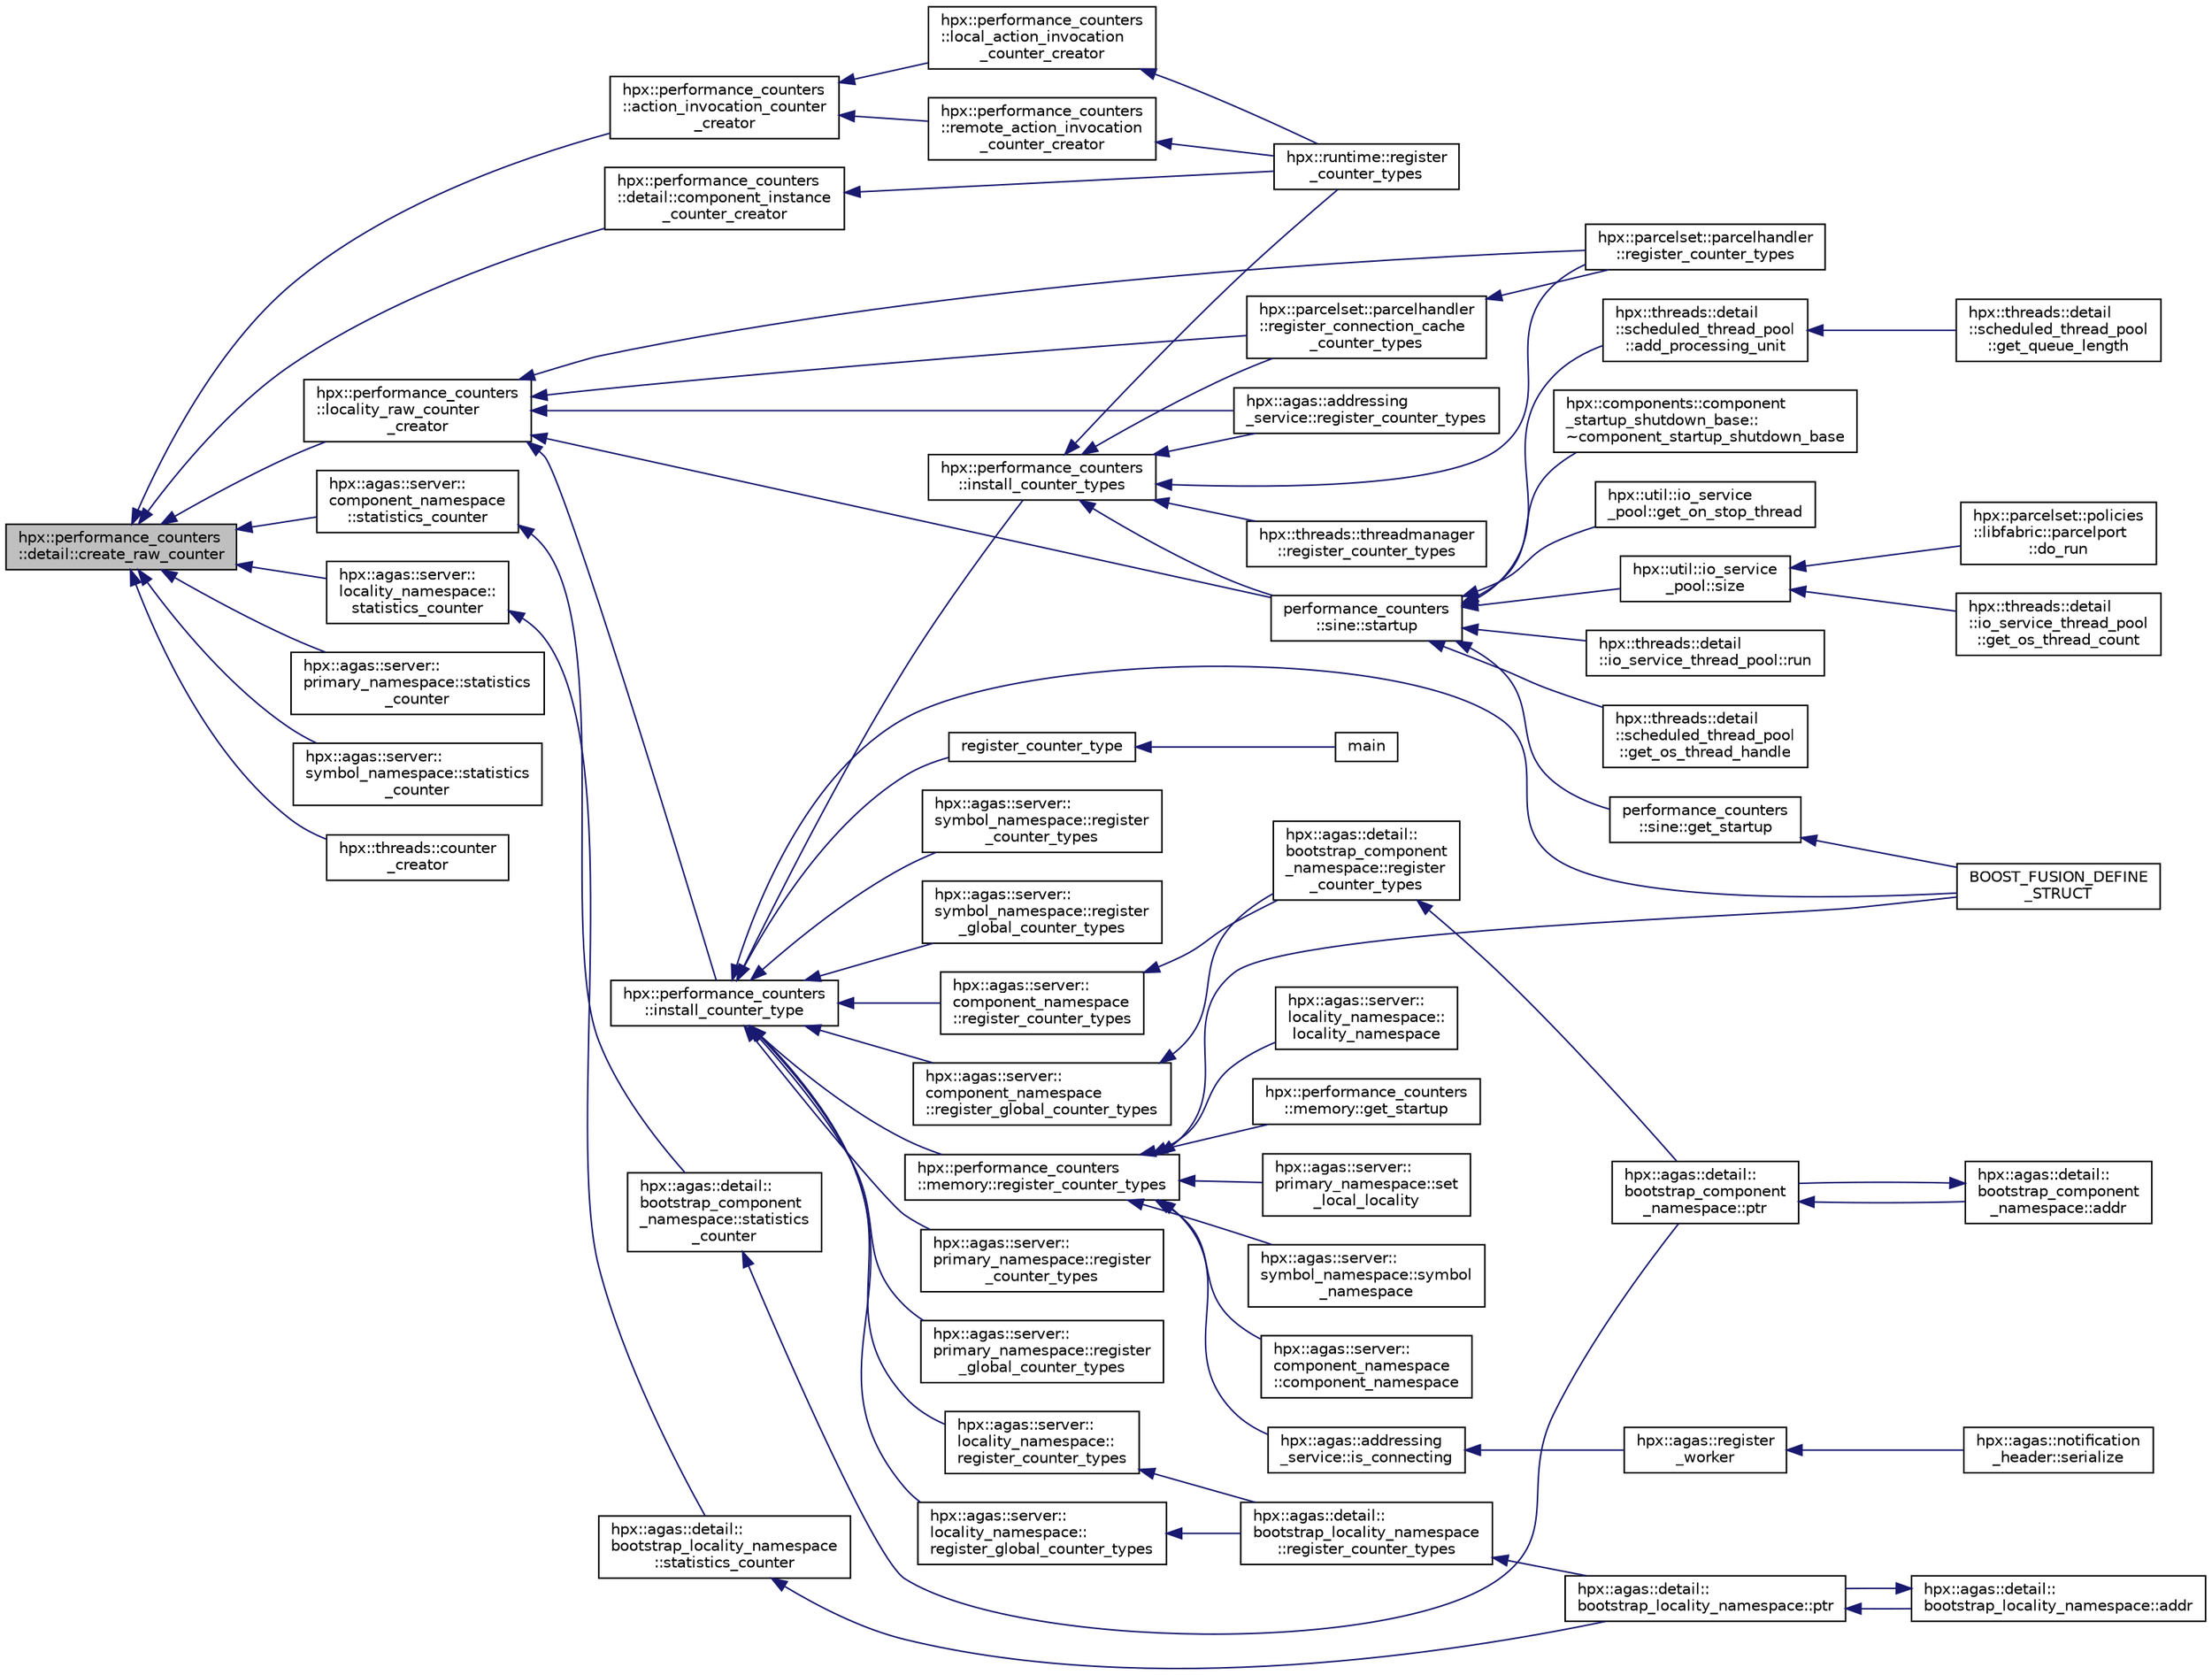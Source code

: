 digraph "hpx::performance_counters::detail::create_raw_counter"
{
  edge [fontname="Helvetica",fontsize="10",labelfontname="Helvetica",labelfontsize="10"];
  node [fontname="Helvetica",fontsize="10",shape=record];
  rankdir="LR";
  Node41 [label="hpx::performance_counters\l::detail::create_raw_counter",height=0.2,width=0.4,color="black", fillcolor="grey75", style="filled", fontcolor="black"];
  Node41 -> Node42 [dir="back",color="midnightblue",fontsize="10",style="solid",fontname="Helvetica"];
  Node42 [label="hpx::performance_counters\l::action_invocation_counter\l_creator",height=0.2,width=0.4,color="black", fillcolor="white", style="filled",URL="$d0/d36/namespacehpx_1_1performance__counters.html#a49e69eaa91ae03e48a497e1a55734537"];
  Node42 -> Node43 [dir="back",color="midnightblue",fontsize="10",style="solid",fontname="Helvetica"];
  Node43 [label="hpx::performance_counters\l::local_action_invocation\l_counter_creator",height=0.2,width=0.4,color="black", fillcolor="white", style="filled",URL="$d0/d36/namespacehpx_1_1performance__counters.html#aca8b517a2de4c0183065370b3241f345"];
  Node43 -> Node44 [dir="back",color="midnightblue",fontsize="10",style="solid",fontname="Helvetica"];
  Node44 [label="hpx::runtime::register\l_counter_types",height=0.2,width=0.4,color="black", fillcolor="white", style="filled",URL="$d0/d7b/classhpx_1_1runtime.html#ad04cc0d74dd608aedf3824c8b067eea9",tooltip="Install all performance counters related to this runtime instance. "];
  Node42 -> Node45 [dir="back",color="midnightblue",fontsize="10",style="solid",fontname="Helvetica"];
  Node45 [label="hpx::performance_counters\l::remote_action_invocation\l_counter_creator",height=0.2,width=0.4,color="black", fillcolor="white", style="filled",URL="$d0/d36/namespacehpx_1_1performance__counters.html#a647347860310ed524ed34245f978762b"];
  Node45 -> Node44 [dir="back",color="midnightblue",fontsize="10",style="solid",fontname="Helvetica"];
  Node41 -> Node46 [dir="back",color="midnightblue",fontsize="10",style="solid",fontname="Helvetica"];
  Node46 [label="hpx::performance_counters\l::detail::component_instance\l_counter_creator",height=0.2,width=0.4,color="black", fillcolor="white", style="filled",URL="$d0/df8/namespacehpx_1_1performance__counters_1_1detail.html#af716b9b45683ddf0391f50ac63827c8b",tooltip="Creation function for instance counter. "];
  Node46 -> Node44 [dir="back",color="midnightblue",fontsize="10",style="solid",fontname="Helvetica"];
  Node41 -> Node47 [dir="back",color="midnightblue",fontsize="10",style="solid",fontname="Helvetica"];
  Node47 [label="hpx::agas::server::\lcomponent_namespace\l::statistics_counter",height=0.2,width=0.4,color="black", fillcolor="white", style="filled",URL="$d4/dc8/structhpx_1_1agas_1_1server_1_1component__namespace.html#a660e8a8739d3aa152a0d672baa2e72ed"];
  Node47 -> Node48 [dir="back",color="midnightblue",fontsize="10",style="solid",fontname="Helvetica"];
  Node48 [label="hpx::agas::detail::\lbootstrap_component\l_namespace::statistics\l_counter",height=0.2,width=0.4,color="black", fillcolor="white", style="filled",URL="$d4/db7/structhpx_1_1agas_1_1detail_1_1bootstrap__component__namespace.html#a19dcf39913c6a2a82154e6e4a90353b0"];
  Node48 -> Node49 [dir="back",color="midnightblue",fontsize="10",style="solid",fontname="Helvetica"];
  Node49 [label="hpx::agas::detail::\lbootstrap_component\l_namespace::ptr",height=0.2,width=0.4,color="black", fillcolor="white", style="filled",URL="$d4/db7/structhpx_1_1agas_1_1detail_1_1bootstrap__component__namespace.html#a2ddc1b51e40d6b5c32f7eeba52a7527d"];
  Node49 -> Node50 [dir="back",color="midnightblue",fontsize="10",style="solid",fontname="Helvetica"];
  Node50 [label="hpx::agas::detail::\lbootstrap_component\l_namespace::addr",height=0.2,width=0.4,color="black", fillcolor="white", style="filled",URL="$d4/db7/structhpx_1_1agas_1_1detail_1_1bootstrap__component__namespace.html#a4947343cef580d3a72f9fcb6803a54b1"];
  Node50 -> Node49 [dir="back",color="midnightblue",fontsize="10",style="solid",fontname="Helvetica"];
  Node41 -> Node51 [dir="back",color="midnightblue",fontsize="10",style="solid",fontname="Helvetica"];
  Node51 [label="hpx::performance_counters\l::locality_raw_counter\l_creator",height=0.2,width=0.4,color="black", fillcolor="white", style="filled",URL="$d0/d36/namespacehpx_1_1performance__counters.html#ae4c341430bcefef5080eb7b92b489700"];
  Node51 -> Node52 [dir="back",color="midnightblue",fontsize="10",style="solid",fontname="Helvetica"];
  Node52 [label="hpx::agas::addressing\l_service::register_counter_types",height=0.2,width=0.4,color="black", fillcolor="white", style="filled",URL="$db/d58/structhpx_1_1agas_1_1addressing__service.html#abab053ef66300a2d8cd8ec56fa52bd5f",tooltip="Register performance counter types exposing properties from the local cache. "];
  Node51 -> Node53 [dir="back",color="midnightblue",fontsize="10",style="solid",fontname="Helvetica"];
  Node53 [label="hpx::performance_counters\l::install_counter_type",height=0.2,width=0.4,color="black", fillcolor="white", style="filled",URL="$d0/d36/namespacehpx_1_1performance__counters.html#a4145b8ec6c6b285ea708fd1ac981431f",tooltip="Install a new generic performance counter type in a way, which will uninstall it automatically during..."];
  Node53 -> Node54 [dir="back",color="midnightblue",fontsize="10",style="solid",fontname="Helvetica"];
  Node54 [label="hpx::agas::server::\lcomponent_namespace\l::register_counter_types",height=0.2,width=0.4,color="black", fillcolor="white", style="filled",URL="$d4/dc8/structhpx_1_1agas_1_1server_1_1component__namespace.html#a3f59ac1fbb1085e7806d04f45a3d07aa"];
  Node54 -> Node55 [dir="back",color="midnightblue",fontsize="10",style="solid",fontname="Helvetica"];
  Node55 [label="hpx::agas::detail::\lbootstrap_component\l_namespace::register\l_counter_types",height=0.2,width=0.4,color="black", fillcolor="white", style="filled",URL="$d4/db7/structhpx_1_1agas_1_1detail_1_1bootstrap__component__namespace.html#a4062690457d8f3a57858abd24f241387"];
  Node55 -> Node49 [dir="back",color="midnightblue",fontsize="10",style="solid",fontname="Helvetica"];
  Node53 -> Node56 [dir="back",color="midnightblue",fontsize="10",style="solid",fontname="Helvetica"];
  Node56 [label="hpx::agas::server::\lcomponent_namespace\l::register_global_counter_types",height=0.2,width=0.4,color="black", fillcolor="white", style="filled",URL="$d4/dc8/structhpx_1_1agas_1_1server_1_1component__namespace.html#aca8d9ad8b028d644f4473995013a510d"];
  Node56 -> Node55 [dir="back",color="midnightblue",fontsize="10",style="solid",fontname="Helvetica"];
  Node53 -> Node57 [dir="back",color="midnightblue",fontsize="10",style="solid",fontname="Helvetica"];
  Node57 [label="BOOST_FUSION_DEFINE\l_STRUCT",height=0.2,width=0.4,color="black", fillcolor="white", style="filled",URL="$d4/d89/io__counters_8cpp.html#a7c451f3370d4f2fe4a1a19d73e82f681"];
  Node53 -> Node58 [dir="back",color="midnightblue",fontsize="10",style="solid",fontname="Helvetica"];
  Node58 [label="hpx::agas::server::\llocality_namespace::\lregister_counter_types",height=0.2,width=0.4,color="black", fillcolor="white", style="filled",URL="$dc/d72/structhpx_1_1agas_1_1server_1_1locality__namespace.html#ae037a979e377469bd27abc7e8f22f575"];
  Node58 -> Node59 [dir="back",color="midnightblue",fontsize="10",style="solid",fontname="Helvetica"];
  Node59 [label="hpx::agas::detail::\lbootstrap_locality_namespace\l::register_counter_types",height=0.2,width=0.4,color="black", fillcolor="white", style="filled",URL="$d2/d28/structhpx_1_1agas_1_1detail_1_1bootstrap__locality__namespace.html#ac910cbe67c3a50767d7c539508fc7e4a"];
  Node59 -> Node60 [dir="back",color="midnightblue",fontsize="10",style="solid",fontname="Helvetica"];
  Node60 [label="hpx::agas::detail::\lbootstrap_locality_namespace::ptr",height=0.2,width=0.4,color="black", fillcolor="white", style="filled",URL="$d2/d28/structhpx_1_1agas_1_1detail_1_1bootstrap__locality__namespace.html#a5d4dcef228d9a8e6040f2e404546a7b8"];
  Node60 -> Node61 [dir="back",color="midnightblue",fontsize="10",style="solid",fontname="Helvetica"];
  Node61 [label="hpx::agas::detail::\lbootstrap_locality_namespace::addr",height=0.2,width=0.4,color="black", fillcolor="white", style="filled",URL="$d2/d28/structhpx_1_1agas_1_1detail_1_1bootstrap__locality__namespace.html#a6a5b1a39f25283d49aae9a42b5c4388a"];
  Node61 -> Node60 [dir="back",color="midnightblue",fontsize="10",style="solid",fontname="Helvetica"];
  Node53 -> Node62 [dir="back",color="midnightblue",fontsize="10",style="solid",fontname="Helvetica"];
  Node62 [label="hpx::agas::server::\llocality_namespace::\lregister_global_counter_types",height=0.2,width=0.4,color="black", fillcolor="white", style="filled",URL="$dc/d72/structhpx_1_1agas_1_1server_1_1locality__namespace.html#a53b3eeeb1f0f943dc8eb01218382c127"];
  Node62 -> Node59 [dir="back",color="midnightblue",fontsize="10",style="solid",fontname="Helvetica"];
  Node53 -> Node63 [dir="back",color="midnightblue",fontsize="10",style="solid",fontname="Helvetica"];
  Node63 [label="hpx::performance_counters\l::install_counter_types",height=0.2,width=0.4,color="black", fillcolor="white", style="filled",URL="$d0/d36/namespacehpx_1_1performance__counters.html#ab040877c215a8e5c82c3d17e1a6fea1e"];
  Node63 -> Node52 [dir="back",color="midnightblue",fontsize="10",style="solid",fontname="Helvetica"];
  Node63 -> Node64 [dir="back",color="midnightblue",fontsize="10",style="solid",fontname="Helvetica"];
  Node64 [label="hpx::parcelset::parcelhandler\l::register_counter_types",height=0.2,width=0.4,color="black", fillcolor="white", style="filled",URL="$d4/d2f/classhpx_1_1parcelset_1_1parcelhandler.html#a7ef1d5a78176f8b14e39447e95ca073e"];
  Node63 -> Node65 [dir="back",color="midnightblue",fontsize="10",style="solid",fontname="Helvetica"];
  Node65 [label="hpx::parcelset::parcelhandler\l::register_connection_cache\l_counter_types",height=0.2,width=0.4,color="black", fillcolor="white", style="filled",URL="$d4/d2f/classhpx_1_1parcelset_1_1parcelhandler.html#a1765d0cbc47dde5e31afb4bb60a60516"];
  Node65 -> Node64 [dir="back",color="midnightblue",fontsize="10",style="solid",fontname="Helvetica"];
  Node63 -> Node44 [dir="back",color="midnightblue",fontsize="10",style="solid",fontname="Helvetica"];
  Node63 -> Node66 [dir="back",color="midnightblue",fontsize="10",style="solid",fontname="Helvetica"];
  Node66 [label="performance_counters\l::sine::startup",height=0.2,width=0.4,color="black", fillcolor="white", style="filled",URL="$d1/d04/namespaceperformance__counters_1_1sine.html#a73ad17477610d96bd56bdc05fc19d92a"];
  Node66 -> Node67 [dir="back",color="midnightblue",fontsize="10",style="solid",fontname="Helvetica"];
  Node67 [label="hpx::components::component\l_startup_shutdown_base::\l~component_startup_shutdown_base",height=0.2,width=0.4,color="black", fillcolor="white", style="filled",URL="$d3/dd9/structhpx_1_1components_1_1component__startup__shutdown__base.html#a57921f1aff8ae707782f0759c06665de"];
  Node66 -> Node68 [dir="back",color="midnightblue",fontsize="10",style="solid",fontname="Helvetica"];
  Node68 [label="hpx::util::io_service\l_pool::size",height=0.2,width=0.4,color="black", fillcolor="white", style="filled",URL="$db/d19/classhpx_1_1util_1_1io__service__pool.html#af7e070444c6cfb215fdb4b1d7976d341",tooltip="Get number of threads associated with this I/O service. "];
  Node68 -> Node69 [dir="back",color="midnightblue",fontsize="10",style="solid",fontname="Helvetica"];
  Node69 [label="hpx::threads::detail\l::io_service_thread_pool\l::get_os_thread_count",height=0.2,width=0.4,color="black", fillcolor="white", style="filled",URL="$d9/d4a/classhpx_1_1threads_1_1detail_1_1io__service__thread__pool.html#a4d2488cb49796207f76b6f12fe96b47e"];
  Node68 -> Node70 [dir="back",color="midnightblue",fontsize="10",style="solid",fontname="Helvetica"];
  Node70 [label="hpx::parcelset::policies\l::libfabric::parcelport\l::do_run",height=0.2,width=0.4,color="black", fillcolor="white", style="filled",URL="$dc/d91/structhpx_1_1parcelset_1_1policies_1_1libfabric_1_1parcelport.html#a6e57ffdf7bb6390a115e6a1cde9872c5"];
  Node66 -> Node71 [dir="back",color="midnightblue",fontsize="10",style="solid",fontname="Helvetica"];
  Node71 [label="hpx::util::io_service\l_pool::get_on_stop_thread",height=0.2,width=0.4,color="black", fillcolor="white", style="filled",URL="$db/d19/classhpx_1_1util_1_1io__service__pool.html#abfd69991e67cfe2f7dbea839a5cf63af"];
  Node66 -> Node72 [dir="back",color="midnightblue",fontsize="10",style="solid",fontname="Helvetica"];
  Node72 [label="hpx::threads::detail\l::io_service_thread_pool::run",height=0.2,width=0.4,color="black", fillcolor="white", style="filled",URL="$d9/d4a/classhpx_1_1threads_1_1detail_1_1io__service__thread__pool.html#ad90796aa145ea2cd32e902ebb27e5d3e"];
  Node66 -> Node73 [dir="back",color="midnightblue",fontsize="10",style="solid",fontname="Helvetica"];
  Node73 [label="hpx::threads::detail\l::scheduled_thread_pool\l::get_os_thread_handle",height=0.2,width=0.4,color="black", fillcolor="white", style="filled",URL="$d2/df7/classhpx_1_1threads_1_1detail_1_1scheduled__thread__pool.html#a18f2b38df9ce10cde72b3a19174b18fe"];
  Node66 -> Node74 [dir="back",color="midnightblue",fontsize="10",style="solid",fontname="Helvetica"];
  Node74 [label="hpx::threads::detail\l::scheduled_thread_pool\l::add_processing_unit",height=0.2,width=0.4,color="black", fillcolor="white", style="filled",URL="$d2/df7/classhpx_1_1threads_1_1detail_1_1scheduled__thread__pool.html#a898fd945f669a69a8dc4ef660206df51"];
  Node74 -> Node75 [dir="back",color="midnightblue",fontsize="10",style="solid",fontname="Helvetica"];
  Node75 [label="hpx::threads::detail\l::scheduled_thread_pool\l::get_queue_length",height=0.2,width=0.4,color="black", fillcolor="white", style="filled",URL="$d2/df7/classhpx_1_1threads_1_1detail_1_1scheduled__thread__pool.html#a2f281765fae56e182a978b907c75f1ca"];
  Node66 -> Node76 [dir="back",color="midnightblue",fontsize="10",style="solid",fontname="Helvetica"];
  Node76 [label="performance_counters\l::sine::get_startup",height=0.2,width=0.4,color="black", fillcolor="white", style="filled",URL="$d1/d04/namespaceperformance__counters_1_1sine.html#afdd6b64370ca1540fdc40ed54ede6efe"];
  Node76 -> Node57 [dir="back",color="midnightblue",fontsize="10",style="solid",fontname="Helvetica"];
  Node63 -> Node77 [dir="back",color="midnightblue",fontsize="10",style="solid",fontname="Helvetica"];
  Node77 [label="hpx::threads::threadmanager\l::register_counter_types",height=0.2,width=0.4,color="black", fillcolor="white", style="filled",URL="$d5/daa/classhpx_1_1threads_1_1threadmanager.html#a0bb9d826f78e997839ea79717a4fa26f"];
  Node53 -> Node78 [dir="back",color="midnightblue",fontsize="10",style="solid",fontname="Helvetica"];
  Node78 [label="hpx::performance_counters\l::memory::register_counter_types",height=0.2,width=0.4,color="black", fillcolor="white", style="filled",URL="$de/de0/namespacehpx_1_1performance__counters_1_1memory.html#a2ee7df46c637ba3a9aafe7bf3540b839"];
  Node78 -> Node79 [dir="back",color="midnightblue",fontsize="10",style="solid",fontname="Helvetica"];
  Node79 [label="hpx::agas::addressing\l_service::is_connecting",height=0.2,width=0.4,color="black", fillcolor="white", style="filled",URL="$db/d58/structhpx_1_1agas_1_1addressing__service.html#a0155cfd6dbb903623ae403c6f53b86c3",tooltip="Returns whether this addressing_service is connecting to a running application. "];
  Node79 -> Node80 [dir="back",color="midnightblue",fontsize="10",style="solid",fontname="Helvetica"];
  Node80 [label="hpx::agas::register\l_worker",height=0.2,width=0.4,color="black", fillcolor="white", style="filled",URL="$dc/d54/namespacehpx_1_1agas.html#a3c98dc053a97fca0f3f3b5719d9f8336"];
  Node80 -> Node81 [dir="back",color="midnightblue",fontsize="10",style="solid",fontname="Helvetica"];
  Node81 [label="hpx::agas::notification\l_header::serialize",height=0.2,width=0.4,color="black", fillcolor="white", style="filled",URL="$de/dae/structhpx_1_1agas_1_1notification__header.html#aa028cf0e80baf9259523c340c4568634"];
  Node78 -> Node82 [dir="back",color="midnightblue",fontsize="10",style="solid",fontname="Helvetica"];
  Node82 [label="hpx::agas::server::\lcomponent_namespace\l::component_namespace",height=0.2,width=0.4,color="black", fillcolor="white", style="filled",URL="$d4/dc8/structhpx_1_1agas_1_1server_1_1component__namespace.html#a8d8d86bc3beb96a74ce6207acc5d7a82"];
  Node78 -> Node57 [dir="back",color="midnightblue",fontsize="10",style="solid",fontname="Helvetica"];
  Node78 -> Node83 [dir="back",color="midnightblue",fontsize="10",style="solid",fontname="Helvetica"];
  Node83 [label="hpx::agas::server::\llocality_namespace::\llocality_namespace",height=0.2,width=0.4,color="black", fillcolor="white", style="filled",URL="$dc/d72/structhpx_1_1agas_1_1server_1_1locality__namespace.html#aa9f3ea539ff11605d5e9620e200f56d2"];
  Node78 -> Node84 [dir="back",color="midnightblue",fontsize="10",style="solid",fontname="Helvetica"];
  Node84 [label="hpx::performance_counters\l::memory::get_startup",height=0.2,width=0.4,color="black", fillcolor="white", style="filled",URL="$de/de0/namespacehpx_1_1performance__counters_1_1memory.html#a06f4820dcff8eeead6c45037e3ae7a99"];
  Node78 -> Node85 [dir="back",color="midnightblue",fontsize="10",style="solid",fontname="Helvetica"];
  Node85 [label="hpx::agas::server::\lprimary_namespace::set\l_local_locality",height=0.2,width=0.4,color="black", fillcolor="white", style="filled",URL="$d7/d3a/structhpx_1_1agas_1_1server_1_1primary__namespace.html#a52d12a1efbe05190fd6592ba971192b6"];
  Node78 -> Node86 [dir="back",color="midnightblue",fontsize="10",style="solid",fontname="Helvetica"];
  Node86 [label="hpx::agas::server::\lsymbol_namespace::symbol\l_namespace",height=0.2,width=0.4,color="black", fillcolor="white", style="filled",URL="$dc/da6/structhpx_1_1agas_1_1server_1_1symbol__namespace.html#a47e93a69f95628011765023a666b6619"];
  Node53 -> Node87 [dir="back",color="midnightblue",fontsize="10",style="solid",fontname="Helvetica"];
  Node87 [label="hpx::agas::server::\lprimary_namespace::register\l_counter_types",height=0.2,width=0.4,color="black", fillcolor="white", style="filled",URL="$d7/d3a/structhpx_1_1agas_1_1server_1_1primary__namespace.html#acb8cf3b6b3a36959a8d753e719f58e50",tooltip="Register all performance counter types exposed by this component. "];
  Node53 -> Node88 [dir="back",color="midnightblue",fontsize="10",style="solid",fontname="Helvetica"];
  Node88 [label="hpx::agas::server::\lprimary_namespace::register\l_global_counter_types",height=0.2,width=0.4,color="black", fillcolor="white", style="filled",URL="$d7/d3a/structhpx_1_1agas_1_1server_1_1primary__namespace.html#a0883902ac21c451fb3f7d7d0380d1777"];
  Node53 -> Node89 [dir="back",color="midnightblue",fontsize="10",style="solid",fontname="Helvetica"];
  Node89 [label="register_counter_type",height=0.2,width=0.4,color="black", fillcolor="white", style="filled",URL="$d4/d4e/simplest__performance__counter_8cpp.html#ad81b4611eaba94f61a57d32ab0b489eb"];
  Node89 -> Node90 [dir="back",color="midnightblue",fontsize="10",style="solid",fontname="Helvetica"];
  Node90 [label="main",height=0.2,width=0.4,color="black", fillcolor="white", style="filled",URL="$d4/d4e/simplest__performance__counter_8cpp.html#a0ddf1224851353fc92bfbff6f499fa97"];
  Node53 -> Node91 [dir="back",color="midnightblue",fontsize="10",style="solid",fontname="Helvetica"];
  Node91 [label="hpx::agas::server::\lsymbol_namespace::register\l_counter_types",height=0.2,width=0.4,color="black", fillcolor="white", style="filled",URL="$dc/da6/structhpx_1_1agas_1_1server_1_1symbol__namespace.html#a44b7f018cf74a4f59e52c1e8e1a6afa7"];
  Node53 -> Node92 [dir="back",color="midnightblue",fontsize="10",style="solid",fontname="Helvetica"];
  Node92 [label="hpx::agas::server::\lsymbol_namespace::register\l_global_counter_types",height=0.2,width=0.4,color="black", fillcolor="white", style="filled",URL="$dc/da6/structhpx_1_1agas_1_1server_1_1symbol__namespace.html#ae805d2f78fe8f68848e74b3a350e0a9c"];
  Node51 -> Node64 [dir="back",color="midnightblue",fontsize="10",style="solid",fontname="Helvetica"];
  Node51 -> Node65 [dir="back",color="midnightblue",fontsize="10",style="solid",fontname="Helvetica"];
  Node51 -> Node66 [dir="back",color="midnightblue",fontsize="10",style="solid",fontname="Helvetica"];
  Node41 -> Node93 [dir="back",color="midnightblue",fontsize="10",style="solid",fontname="Helvetica"];
  Node93 [label="hpx::agas::server::\llocality_namespace::\lstatistics_counter",height=0.2,width=0.4,color="black", fillcolor="white", style="filled",URL="$dc/d72/structhpx_1_1agas_1_1server_1_1locality__namespace.html#a299010dd081cfdde926993251cf9b43b"];
  Node93 -> Node94 [dir="back",color="midnightblue",fontsize="10",style="solid",fontname="Helvetica"];
  Node94 [label="hpx::agas::detail::\lbootstrap_locality_namespace\l::statistics_counter",height=0.2,width=0.4,color="black", fillcolor="white", style="filled",URL="$d2/d28/structhpx_1_1agas_1_1detail_1_1bootstrap__locality__namespace.html#a5c04d227f01c680a4f69a69c78265255"];
  Node94 -> Node60 [dir="back",color="midnightblue",fontsize="10",style="solid",fontname="Helvetica"];
  Node41 -> Node95 [dir="back",color="midnightblue",fontsize="10",style="solid",fontname="Helvetica"];
  Node95 [label="hpx::agas::server::\lprimary_namespace::statistics\l_counter",height=0.2,width=0.4,color="black", fillcolor="white", style="filled",URL="$d7/d3a/structhpx_1_1agas_1_1server_1_1primary__namespace.html#ab41d6470261261332a00398bd7ccd0a5"];
  Node41 -> Node96 [dir="back",color="midnightblue",fontsize="10",style="solid",fontname="Helvetica"];
  Node96 [label="hpx::agas::server::\lsymbol_namespace::statistics\l_counter",height=0.2,width=0.4,color="black", fillcolor="white", style="filled",URL="$dc/da6/structhpx_1_1agas_1_1server_1_1symbol__namespace.html#a9f9f4dcc96cc62ca19394d4fdd9470ca"];
  Node41 -> Node97 [dir="back",color="midnightblue",fontsize="10",style="solid",fontname="Helvetica"];
  Node97 [label="hpx::threads::counter\l_creator",height=0.2,width=0.4,color="black", fillcolor="white", style="filled",URL="$d7/d28/namespacehpx_1_1threads.html#af9b797f30dcecf65cb55dfeaea0e4591"];
}
